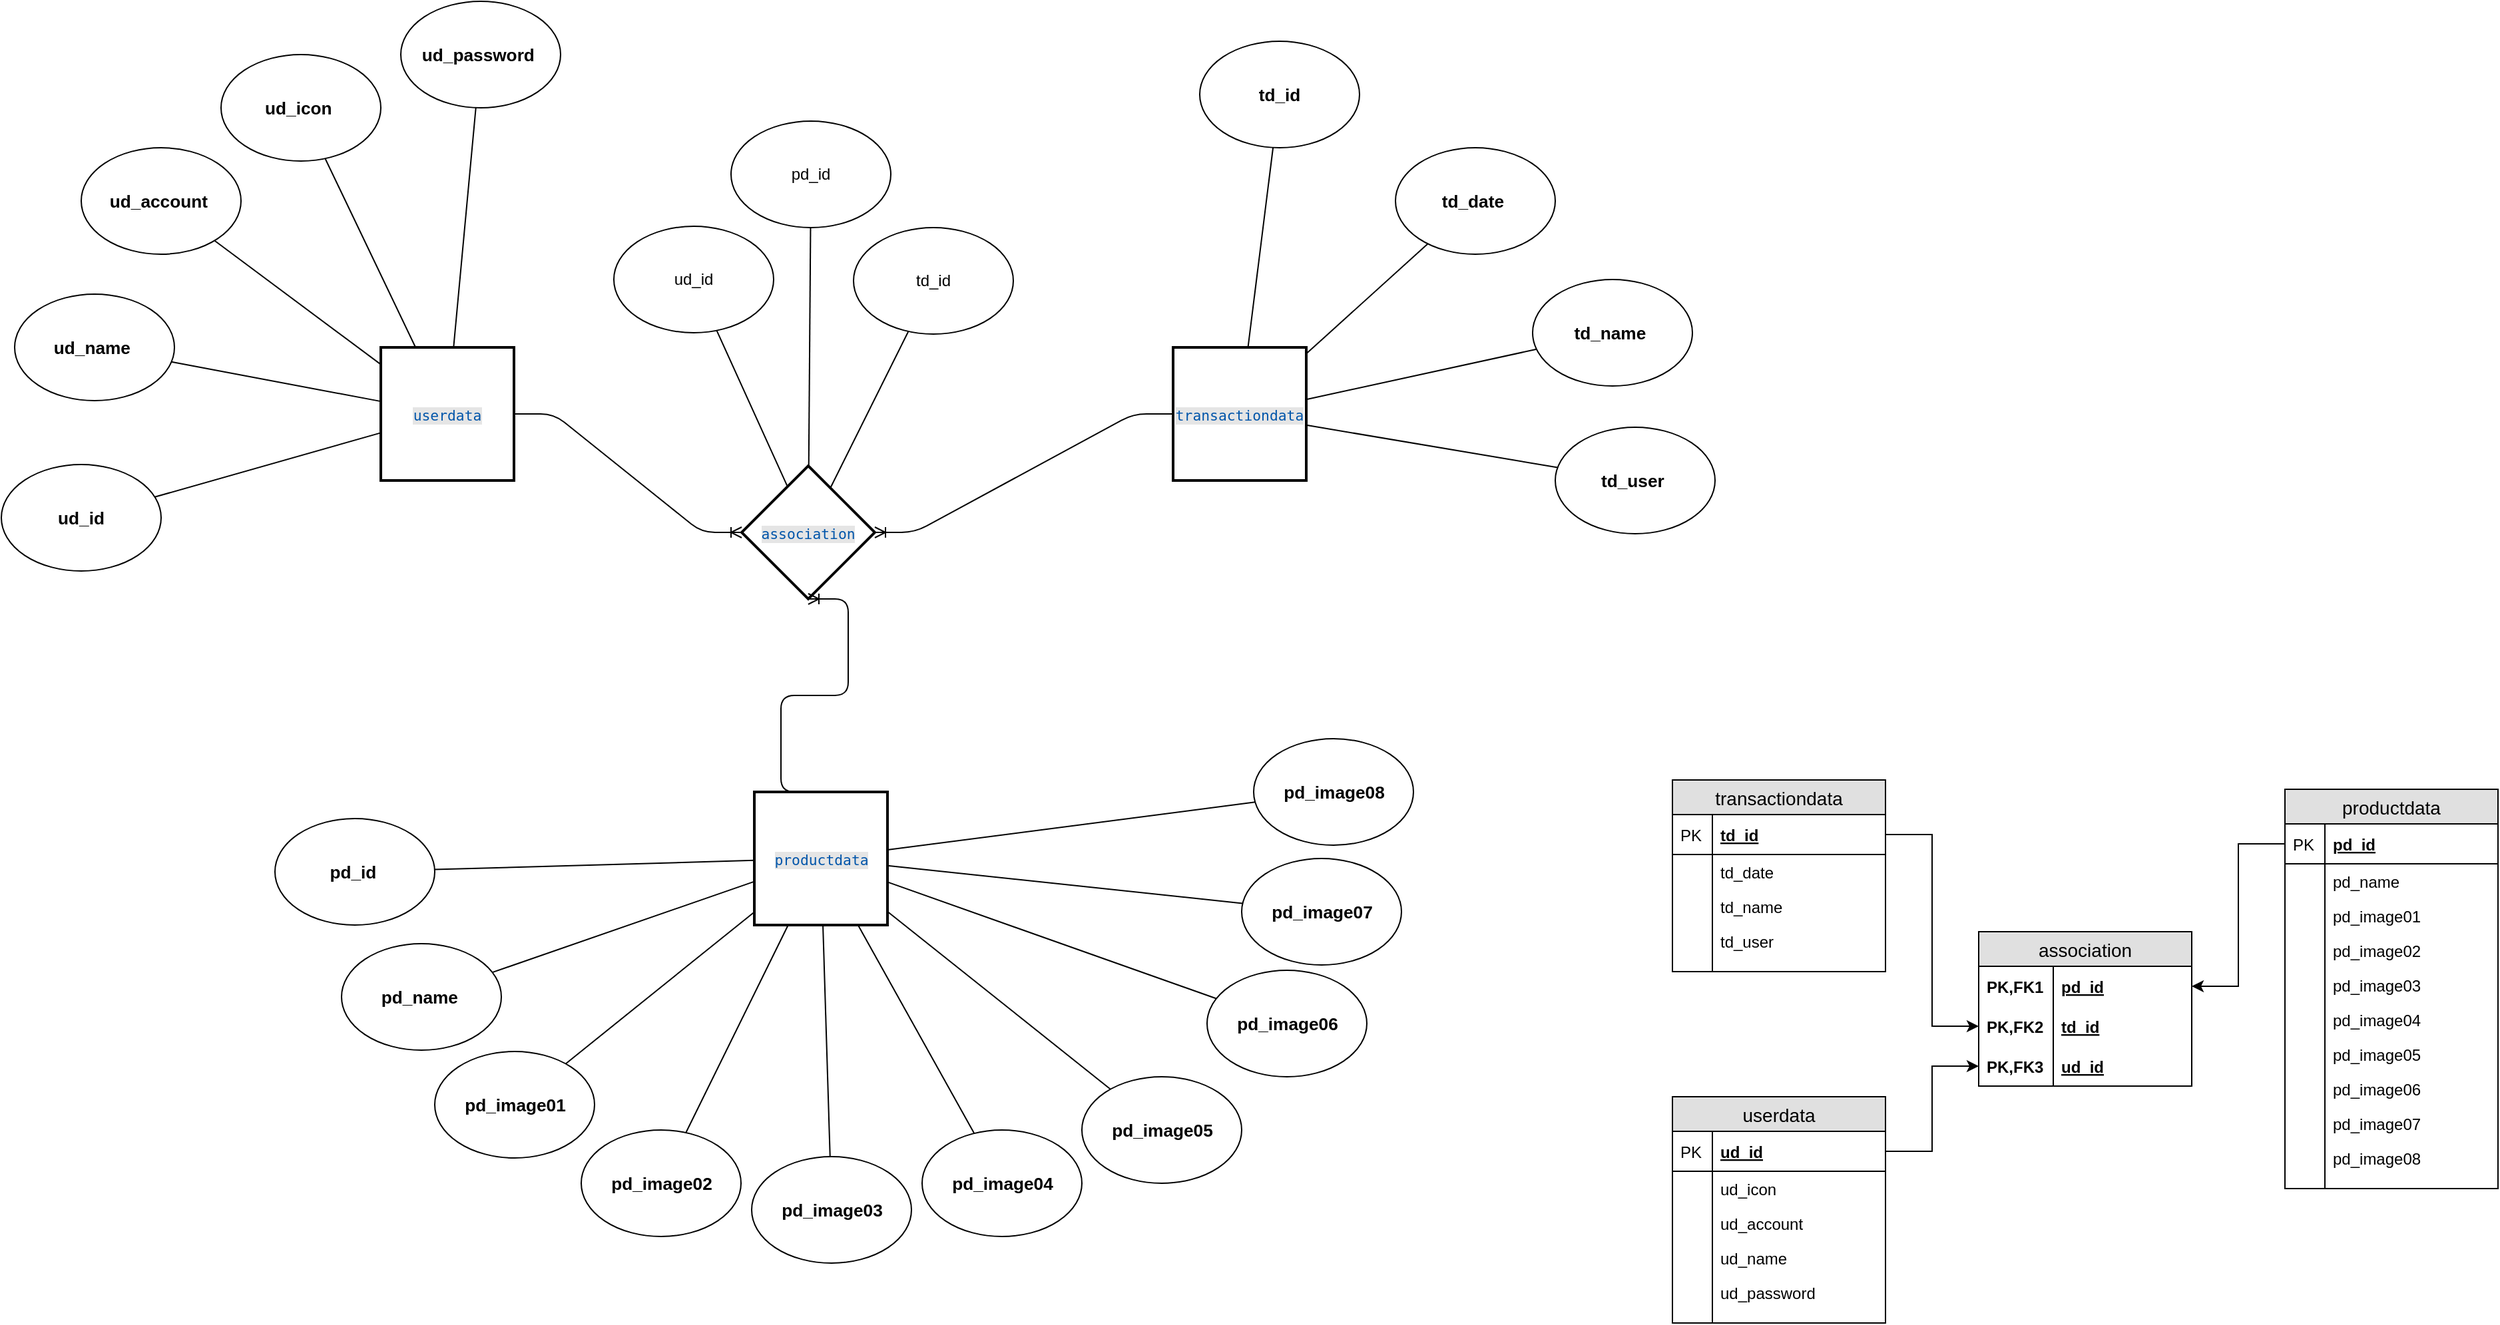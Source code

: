 <mxfile version="11.0.8" type="device"><diagram id="WYCTZIOPoFTgOsfDgTyl" name="Page-1"><mxGraphModel dx="2836" dy="2214" grid="1" gridSize="10" guides="1" tooltips="1" connect="1" arrows="1" fold="1" page="1" pageScale="1" pageWidth="827" pageHeight="1169" math="0" shadow="0"><root><mxCell id="0"/><mxCell id="1" parent="0"/><mxCell id="SZXSEu4PlwPtSfmwlYDI-1" value="userdata" style="swimlane;fontStyle=0;childLayout=stackLayout;horizontal=1;startSize=26;fillColor=#e0e0e0;horizontalStack=0;resizeParent=1;resizeParentMax=0;resizeLast=0;collapsible=1;marginBottom=0;swimlaneFillColor=#ffffff;align=center;fontSize=14;" vertex="1" parent="1"><mxGeometry x="-1210" y="-237" width="160" height="170" as="geometry"/></mxCell><mxCell id="SZXSEu4PlwPtSfmwlYDI-2" value="ud_id" style="shape=partialRectangle;top=0;left=0;right=0;bottom=1;align=left;verticalAlign=middle;fillColor=none;spacingLeft=34;spacingRight=4;overflow=hidden;rotatable=0;points=[[0,0.5],[1,0.5]];portConstraint=eastwest;dropTarget=0;fontStyle=5;fontSize=12;" vertex="1" parent="SZXSEu4PlwPtSfmwlYDI-1"><mxGeometry y="26" width="160" height="30" as="geometry"/></mxCell><mxCell id="SZXSEu4PlwPtSfmwlYDI-3" value="PK" style="shape=partialRectangle;top=0;left=0;bottom=0;fillColor=none;align=left;verticalAlign=middle;spacingLeft=4;spacingRight=4;overflow=hidden;rotatable=0;points=[];portConstraint=eastwest;part=1;fontSize=12;" vertex="1" connectable="0" parent="SZXSEu4PlwPtSfmwlYDI-2"><mxGeometry width="30" height="30" as="geometry"/></mxCell><mxCell id="SZXSEu4PlwPtSfmwlYDI-4" value="ud_icon" style="shape=partialRectangle;top=0;left=0;right=0;bottom=0;align=left;verticalAlign=top;fillColor=none;spacingLeft=34;spacingRight=4;overflow=hidden;rotatable=0;points=[[0,0.5],[1,0.5]];portConstraint=eastwest;dropTarget=0;fontSize=12;" vertex="1" parent="SZXSEu4PlwPtSfmwlYDI-1"><mxGeometry y="56" width="160" height="26" as="geometry"/></mxCell><mxCell id="SZXSEu4PlwPtSfmwlYDI-5" value="" style="shape=partialRectangle;top=0;left=0;bottom=0;fillColor=none;align=left;verticalAlign=top;spacingLeft=4;spacingRight=4;overflow=hidden;rotatable=0;points=[];portConstraint=eastwest;part=1;fontSize=12;" vertex="1" connectable="0" parent="SZXSEu4PlwPtSfmwlYDI-4"><mxGeometry width="30" height="26" as="geometry"/></mxCell><mxCell id="SZXSEu4PlwPtSfmwlYDI-6" value="ud_account" style="shape=partialRectangle;top=0;left=0;right=0;bottom=0;align=left;verticalAlign=top;fillColor=none;spacingLeft=34;spacingRight=4;overflow=hidden;rotatable=0;points=[[0,0.5],[1,0.5]];portConstraint=eastwest;dropTarget=0;fontSize=12;" vertex="1" parent="SZXSEu4PlwPtSfmwlYDI-1"><mxGeometry y="82" width="160" height="26" as="geometry"/></mxCell><mxCell id="SZXSEu4PlwPtSfmwlYDI-7" value="" style="shape=partialRectangle;top=0;left=0;bottom=0;fillColor=none;align=left;verticalAlign=top;spacingLeft=4;spacingRight=4;overflow=hidden;rotatable=0;points=[];portConstraint=eastwest;part=1;fontSize=12;" vertex="1" connectable="0" parent="SZXSEu4PlwPtSfmwlYDI-6"><mxGeometry width="30" height="26" as="geometry"/></mxCell><mxCell id="SZXSEu4PlwPtSfmwlYDI-8" value="ud_name" style="shape=partialRectangle;top=0;left=0;right=0;bottom=0;align=left;verticalAlign=top;fillColor=none;spacingLeft=34;spacingRight=4;overflow=hidden;rotatable=0;points=[[0,0.5],[1,0.5]];portConstraint=eastwest;dropTarget=0;fontSize=12;" vertex="1" parent="SZXSEu4PlwPtSfmwlYDI-1"><mxGeometry y="108" width="160" height="26" as="geometry"/></mxCell><mxCell id="SZXSEu4PlwPtSfmwlYDI-9" value="" style="shape=partialRectangle;top=0;left=0;bottom=0;fillColor=none;align=left;verticalAlign=top;spacingLeft=4;spacingRight=4;overflow=hidden;rotatable=0;points=[];portConstraint=eastwest;part=1;fontSize=12;" vertex="1" connectable="0" parent="SZXSEu4PlwPtSfmwlYDI-8"><mxGeometry width="30" height="26" as="geometry"/></mxCell><mxCell id="SZXSEu4PlwPtSfmwlYDI-18" value="ud_password&#10;" style="shape=partialRectangle;top=0;left=0;right=0;bottom=0;align=left;verticalAlign=top;fillColor=none;spacingLeft=34;spacingRight=4;overflow=hidden;rotatable=0;points=[[0,0.5],[1,0.5]];portConstraint=eastwest;dropTarget=0;fontSize=12;" vertex="1" parent="SZXSEu4PlwPtSfmwlYDI-1"><mxGeometry y="134" width="160" height="26" as="geometry"/></mxCell><mxCell id="SZXSEu4PlwPtSfmwlYDI-19" value="" style="shape=partialRectangle;top=0;left=0;bottom=0;fillColor=none;align=left;verticalAlign=top;spacingLeft=4;spacingRight=4;overflow=hidden;rotatable=0;points=[];portConstraint=eastwest;part=1;fontSize=12;" vertex="1" connectable="0" parent="SZXSEu4PlwPtSfmwlYDI-18"><mxGeometry width="30" height="26" as="geometry"/></mxCell><mxCell id="SZXSEu4PlwPtSfmwlYDI-10" value="" style="shape=partialRectangle;top=0;left=0;right=0;bottom=0;align=left;verticalAlign=top;fillColor=none;spacingLeft=34;spacingRight=4;overflow=hidden;rotatable=0;points=[[0,0.5],[1,0.5]];portConstraint=eastwest;dropTarget=0;fontSize=12;" vertex="1" parent="SZXSEu4PlwPtSfmwlYDI-1"><mxGeometry y="160" width="160" height="10" as="geometry"/></mxCell><mxCell id="SZXSEu4PlwPtSfmwlYDI-11" value="" style="shape=partialRectangle;top=0;left=0;bottom=0;fillColor=none;align=left;verticalAlign=top;spacingLeft=4;spacingRight=4;overflow=hidden;rotatable=0;points=[];portConstraint=eastwest;part=1;fontSize=12;" vertex="1" connectable="0" parent="SZXSEu4PlwPtSfmwlYDI-10"><mxGeometry width="30" height="10" as="geometry"/></mxCell><mxCell id="SZXSEu4PlwPtSfmwlYDI-20" value="productdata" style="swimlane;fontStyle=0;childLayout=stackLayout;horizontal=1;startSize=26;fillColor=#e0e0e0;horizontalStack=0;resizeParent=1;resizeParentMax=0;resizeLast=0;collapsible=1;marginBottom=0;swimlaneFillColor=#ffffff;align=center;fontSize=14;" vertex="1" parent="1"><mxGeometry x="-750" y="-468" width="160" height="300" as="geometry"/></mxCell><mxCell id="SZXSEu4PlwPtSfmwlYDI-21" value="pd_id" style="shape=partialRectangle;top=0;left=0;right=0;bottom=1;align=left;verticalAlign=middle;fillColor=none;spacingLeft=34;spacingRight=4;overflow=hidden;rotatable=0;points=[[0,0.5],[1,0.5]];portConstraint=eastwest;dropTarget=0;fontStyle=5;fontSize=12;" vertex="1" parent="SZXSEu4PlwPtSfmwlYDI-20"><mxGeometry y="26" width="160" height="30" as="geometry"/></mxCell><mxCell id="SZXSEu4PlwPtSfmwlYDI-22" value="PK" style="shape=partialRectangle;top=0;left=0;bottom=0;fillColor=none;align=left;verticalAlign=middle;spacingLeft=4;spacingRight=4;overflow=hidden;rotatable=0;points=[];portConstraint=eastwest;part=1;fontSize=12;" vertex="1" connectable="0" parent="SZXSEu4PlwPtSfmwlYDI-21"><mxGeometry width="30" height="30" as="geometry"/></mxCell><mxCell id="SZXSEu4PlwPtSfmwlYDI-23" value="pd_name" style="shape=partialRectangle;top=0;left=0;right=0;bottom=0;align=left;verticalAlign=top;fillColor=none;spacingLeft=34;spacingRight=4;overflow=hidden;rotatable=0;points=[[0,0.5],[1,0.5]];portConstraint=eastwest;dropTarget=0;fontSize=12;" vertex="1" parent="SZXSEu4PlwPtSfmwlYDI-20"><mxGeometry y="56" width="160" height="26" as="geometry"/></mxCell><mxCell id="SZXSEu4PlwPtSfmwlYDI-24" value="" style="shape=partialRectangle;top=0;left=0;bottom=0;fillColor=none;align=left;verticalAlign=top;spacingLeft=4;spacingRight=4;overflow=hidden;rotatable=0;points=[];portConstraint=eastwest;part=1;fontSize=12;" vertex="1" connectable="0" parent="SZXSEu4PlwPtSfmwlYDI-23"><mxGeometry width="30" height="26" as="geometry"/></mxCell><mxCell id="SZXSEu4PlwPtSfmwlYDI-25" value="pd_image01 " style="shape=partialRectangle;top=0;left=0;right=0;bottom=0;align=left;verticalAlign=top;fillColor=none;spacingLeft=34;spacingRight=4;overflow=hidden;rotatable=0;points=[[0,0.5],[1,0.5]];portConstraint=eastwest;dropTarget=0;fontSize=12;" vertex="1" parent="SZXSEu4PlwPtSfmwlYDI-20"><mxGeometry y="82" width="160" height="26" as="geometry"/></mxCell><mxCell id="SZXSEu4PlwPtSfmwlYDI-26" value="" style="shape=partialRectangle;top=0;left=0;bottom=0;fillColor=none;align=left;verticalAlign=top;spacingLeft=4;spacingRight=4;overflow=hidden;rotatable=0;points=[];portConstraint=eastwest;part=1;fontSize=12;" vertex="1" connectable="0" parent="SZXSEu4PlwPtSfmwlYDI-25"><mxGeometry width="30" height="26" as="geometry"/></mxCell><mxCell id="SZXSEu4PlwPtSfmwlYDI-27" value="pd_image02" style="shape=partialRectangle;top=0;left=0;right=0;bottom=0;align=left;verticalAlign=top;fillColor=none;spacingLeft=34;spacingRight=4;overflow=hidden;rotatable=0;points=[[0,0.5],[1,0.5]];portConstraint=eastwest;dropTarget=0;fontSize=12;" vertex="1" parent="SZXSEu4PlwPtSfmwlYDI-20"><mxGeometry y="108" width="160" height="26" as="geometry"/></mxCell><mxCell id="SZXSEu4PlwPtSfmwlYDI-28" value="" style="shape=partialRectangle;top=0;left=0;bottom=0;fillColor=none;align=left;verticalAlign=top;spacingLeft=4;spacingRight=4;overflow=hidden;rotatable=0;points=[];portConstraint=eastwest;part=1;fontSize=12;" vertex="1" connectable="0" parent="SZXSEu4PlwPtSfmwlYDI-27"><mxGeometry width="30" height="26" as="geometry"/></mxCell><mxCell id="SZXSEu4PlwPtSfmwlYDI-50" value="pd_image03" style="shape=partialRectangle;top=0;left=0;right=0;bottom=0;align=left;verticalAlign=top;fillColor=none;spacingLeft=34;spacingRight=4;overflow=hidden;rotatable=0;points=[[0,0.5],[1,0.5]];portConstraint=eastwest;dropTarget=0;fontSize=12;" vertex="1" parent="SZXSEu4PlwPtSfmwlYDI-20"><mxGeometry y="134" width="160" height="26" as="geometry"/></mxCell><mxCell id="SZXSEu4PlwPtSfmwlYDI-51" value="" style="shape=partialRectangle;top=0;left=0;bottom=0;fillColor=none;align=left;verticalAlign=top;spacingLeft=4;spacingRight=4;overflow=hidden;rotatable=0;points=[];portConstraint=eastwest;part=1;fontSize=12;" vertex="1" connectable="0" parent="SZXSEu4PlwPtSfmwlYDI-50"><mxGeometry width="30" height="26" as="geometry"/></mxCell><mxCell id="SZXSEu4PlwPtSfmwlYDI-52" value="pd_image04" style="shape=partialRectangle;top=0;left=0;right=0;bottom=0;align=left;verticalAlign=top;fillColor=none;spacingLeft=34;spacingRight=4;overflow=hidden;rotatable=0;points=[[0,0.5],[1,0.5]];portConstraint=eastwest;dropTarget=0;fontSize=12;" vertex="1" parent="SZXSEu4PlwPtSfmwlYDI-20"><mxGeometry y="160" width="160" height="26" as="geometry"/></mxCell><mxCell id="SZXSEu4PlwPtSfmwlYDI-53" value="" style="shape=partialRectangle;top=0;left=0;bottom=0;fillColor=none;align=left;verticalAlign=top;spacingLeft=4;spacingRight=4;overflow=hidden;rotatable=0;points=[];portConstraint=eastwest;part=1;fontSize=12;" vertex="1" connectable="0" parent="SZXSEu4PlwPtSfmwlYDI-52"><mxGeometry width="30" height="26" as="geometry"/></mxCell><mxCell id="SZXSEu4PlwPtSfmwlYDI-54" value="pd_image05&#10;" style="shape=partialRectangle;top=0;left=0;right=0;bottom=0;align=left;verticalAlign=top;fillColor=none;spacingLeft=34;spacingRight=4;overflow=hidden;rotatable=0;points=[[0,0.5],[1,0.5]];portConstraint=eastwest;dropTarget=0;fontSize=12;" vertex="1" parent="SZXSEu4PlwPtSfmwlYDI-20"><mxGeometry y="186" width="160" height="26" as="geometry"/></mxCell><mxCell id="SZXSEu4PlwPtSfmwlYDI-55" value="" style="shape=partialRectangle;top=0;left=0;bottom=0;fillColor=none;align=left;verticalAlign=top;spacingLeft=4;spacingRight=4;overflow=hidden;rotatable=0;points=[];portConstraint=eastwest;part=1;fontSize=12;" vertex="1" connectable="0" parent="SZXSEu4PlwPtSfmwlYDI-54"><mxGeometry width="30" height="26" as="geometry"/></mxCell><mxCell id="SZXSEu4PlwPtSfmwlYDI-56" value="pd_image06" style="shape=partialRectangle;top=0;left=0;right=0;bottom=0;align=left;verticalAlign=top;fillColor=none;spacingLeft=34;spacingRight=4;overflow=hidden;rotatable=0;points=[[0,0.5],[1,0.5]];portConstraint=eastwest;dropTarget=0;fontSize=12;" vertex="1" parent="SZXSEu4PlwPtSfmwlYDI-20"><mxGeometry y="212" width="160" height="26" as="geometry"/></mxCell><mxCell id="SZXSEu4PlwPtSfmwlYDI-57" value="" style="shape=partialRectangle;top=0;left=0;bottom=0;fillColor=none;align=left;verticalAlign=top;spacingLeft=4;spacingRight=4;overflow=hidden;rotatable=0;points=[];portConstraint=eastwest;part=1;fontSize=12;" vertex="1" connectable="0" parent="SZXSEu4PlwPtSfmwlYDI-56"><mxGeometry width="30" height="26" as="geometry"/></mxCell><mxCell id="SZXSEu4PlwPtSfmwlYDI-58" value="pd_image07" style="shape=partialRectangle;top=0;left=0;right=0;bottom=0;align=left;verticalAlign=top;fillColor=none;spacingLeft=34;spacingRight=4;overflow=hidden;rotatable=0;points=[[0,0.5],[1,0.5]];portConstraint=eastwest;dropTarget=0;fontSize=12;" vertex="1" parent="SZXSEu4PlwPtSfmwlYDI-20"><mxGeometry y="238" width="160" height="26" as="geometry"/></mxCell><mxCell id="SZXSEu4PlwPtSfmwlYDI-59" value="" style="shape=partialRectangle;top=0;left=0;bottom=0;fillColor=none;align=left;verticalAlign=top;spacingLeft=4;spacingRight=4;overflow=hidden;rotatable=0;points=[];portConstraint=eastwest;part=1;fontSize=12;" vertex="1" connectable="0" parent="SZXSEu4PlwPtSfmwlYDI-58"><mxGeometry width="30" height="26" as="geometry"/></mxCell><mxCell id="SZXSEu4PlwPtSfmwlYDI-60" value="pd_image08&#10;" style="shape=partialRectangle;top=0;left=0;right=0;bottom=0;align=left;verticalAlign=top;fillColor=none;spacingLeft=34;spacingRight=4;overflow=hidden;rotatable=0;points=[[0,0.5],[1,0.5]];portConstraint=eastwest;dropTarget=0;fontSize=12;" vertex="1" parent="SZXSEu4PlwPtSfmwlYDI-20"><mxGeometry y="264" width="160" height="26" as="geometry"/></mxCell><mxCell id="SZXSEu4PlwPtSfmwlYDI-61" value="" style="shape=partialRectangle;top=0;left=0;bottom=0;fillColor=none;align=left;verticalAlign=top;spacingLeft=4;spacingRight=4;overflow=hidden;rotatable=0;points=[];portConstraint=eastwest;part=1;fontSize=12;" vertex="1" connectable="0" parent="SZXSEu4PlwPtSfmwlYDI-60"><mxGeometry width="30" height="26" as="geometry"/></mxCell><mxCell id="SZXSEu4PlwPtSfmwlYDI-29" value="" style="shape=partialRectangle;top=0;left=0;right=0;bottom=0;align=left;verticalAlign=top;fillColor=none;spacingLeft=34;spacingRight=4;overflow=hidden;rotatable=0;points=[[0,0.5],[1,0.5]];portConstraint=eastwest;dropTarget=0;fontSize=12;" vertex="1" parent="SZXSEu4PlwPtSfmwlYDI-20"><mxGeometry y="290" width="160" height="10" as="geometry"/></mxCell><mxCell id="SZXSEu4PlwPtSfmwlYDI-30" value="" style="shape=partialRectangle;top=0;left=0;bottom=0;fillColor=none;align=left;verticalAlign=top;spacingLeft=4;spacingRight=4;overflow=hidden;rotatable=0;points=[];portConstraint=eastwest;part=1;fontSize=12;" vertex="1" connectable="0" parent="SZXSEu4PlwPtSfmwlYDI-29"><mxGeometry width="30" height="10" as="geometry"/></mxCell><mxCell id="SZXSEu4PlwPtSfmwlYDI-31" value="association" style="swimlane;fontStyle=0;childLayout=stackLayout;horizontal=1;startSize=26;fillColor=#e0e0e0;horizontalStack=0;resizeParent=1;resizeParentMax=0;resizeLast=0;collapsible=1;marginBottom=0;swimlaneFillColor=#ffffff;align=center;fontSize=14;" vertex="1" parent="1"><mxGeometry x="-980" y="-361" width="160" height="116" as="geometry"/></mxCell><mxCell id="SZXSEu4PlwPtSfmwlYDI-32" value="pd_id" style="shape=partialRectangle;top=0;left=0;right=0;bottom=0;align=left;verticalAlign=middle;fillColor=none;spacingLeft=60;spacingRight=4;overflow=hidden;rotatable=0;points=[[0,0.5],[1,0.5]];portConstraint=eastwest;dropTarget=0;fontStyle=5;fontSize=12;" vertex="1" parent="SZXSEu4PlwPtSfmwlYDI-31"><mxGeometry y="26" width="160" height="30" as="geometry"/></mxCell><mxCell id="SZXSEu4PlwPtSfmwlYDI-33" value="PK,FK1" style="shape=partialRectangle;fontStyle=1;top=0;left=0;bottom=0;fillColor=none;align=left;verticalAlign=middle;spacingLeft=4;spacingRight=4;overflow=hidden;rotatable=0;points=[];portConstraint=eastwest;part=1;fontSize=12;" vertex="1" connectable="0" parent="SZXSEu4PlwPtSfmwlYDI-32"><mxGeometry width="56" height="30" as="geometry"/></mxCell><mxCell id="SZXSEu4PlwPtSfmwlYDI-48" value="td_id" style="shape=partialRectangle;top=0;left=0;right=0;bottom=0;align=left;verticalAlign=middle;fillColor=none;spacingLeft=60;spacingRight=4;overflow=hidden;rotatable=0;points=[[0,0.5],[1,0.5]];portConstraint=eastwest;dropTarget=0;fontStyle=5;fontSize=12;" vertex="1" parent="SZXSEu4PlwPtSfmwlYDI-31"><mxGeometry y="56" width="160" height="30" as="geometry"/></mxCell><mxCell id="SZXSEu4PlwPtSfmwlYDI-49" value="PK,FK2" style="shape=partialRectangle;fontStyle=1;top=0;left=0;bottom=0;fillColor=none;align=left;verticalAlign=middle;spacingLeft=4;spacingRight=4;overflow=hidden;rotatable=0;points=[];portConstraint=eastwest;part=1;fontSize=12;" vertex="1" connectable="0" parent="SZXSEu4PlwPtSfmwlYDI-48"><mxGeometry width="56" height="30" as="geometry"/></mxCell><mxCell id="SZXSEu4PlwPtSfmwlYDI-34" value="ud_id" style="shape=partialRectangle;top=0;left=0;right=0;bottom=1;align=left;verticalAlign=middle;fillColor=none;spacingLeft=60;spacingRight=4;overflow=hidden;rotatable=0;points=[[0,0.5],[1,0.5]];portConstraint=eastwest;dropTarget=0;fontStyle=5;fontSize=12;" vertex="1" parent="SZXSEu4PlwPtSfmwlYDI-31"><mxGeometry y="86" width="160" height="30" as="geometry"/></mxCell><mxCell id="SZXSEu4PlwPtSfmwlYDI-35" value="PK,FK3" style="shape=partialRectangle;fontStyle=1;top=0;left=0;bottom=0;fillColor=none;align=left;verticalAlign=middle;spacingLeft=4;spacingRight=4;overflow=hidden;rotatable=0;points=[];portConstraint=eastwest;part=1;fontSize=12;" vertex="1" connectable="0" parent="SZXSEu4PlwPtSfmwlYDI-34"><mxGeometry width="56" height="30" as="geometry"/></mxCell><mxCell id="SZXSEu4PlwPtSfmwlYDI-62" value="transactiondata" style="swimlane;fontStyle=0;childLayout=stackLayout;horizontal=1;startSize=26;fillColor=#e0e0e0;horizontalStack=0;resizeParent=1;resizeParentMax=0;resizeLast=0;collapsible=1;marginBottom=0;swimlaneFillColor=#ffffff;align=center;fontSize=14;" vertex="1" parent="1"><mxGeometry x="-1210" y="-475" width="160" height="144" as="geometry"/></mxCell><mxCell id="SZXSEu4PlwPtSfmwlYDI-63" value="td_id" style="shape=partialRectangle;top=0;left=0;right=0;bottom=1;align=left;verticalAlign=middle;fillColor=none;spacingLeft=34;spacingRight=4;overflow=hidden;rotatable=0;points=[[0,0.5],[1,0.5]];portConstraint=eastwest;dropTarget=0;fontStyle=5;fontSize=12;" vertex="1" parent="SZXSEu4PlwPtSfmwlYDI-62"><mxGeometry y="26" width="160" height="30" as="geometry"/></mxCell><mxCell id="SZXSEu4PlwPtSfmwlYDI-64" value="PK" style="shape=partialRectangle;top=0;left=0;bottom=0;fillColor=none;align=left;verticalAlign=middle;spacingLeft=4;spacingRight=4;overflow=hidden;rotatable=0;points=[];portConstraint=eastwest;part=1;fontSize=12;" vertex="1" connectable="0" parent="SZXSEu4PlwPtSfmwlYDI-63"><mxGeometry width="30" height="30" as="geometry"/></mxCell><mxCell id="SZXSEu4PlwPtSfmwlYDI-65" value="td_date" style="shape=partialRectangle;top=0;left=0;right=0;bottom=0;align=left;verticalAlign=top;fillColor=none;spacingLeft=34;spacingRight=4;overflow=hidden;rotatable=0;points=[[0,0.5],[1,0.5]];portConstraint=eastwest;dropTarget=0;fontSize=12;" vertex="1" parent="SZXSEu4PlwPtSfmwlYDI-62"><mxGeometry y="56" width="160" height="26" as="geometry"/></mxCell><mxCell id="SZXSEu4PlwPtSfmwlYDI-66" value="" style="shape=partialRectangle;top=0;left=0;bottom=0;fillColor=none;align=left;verticalAlign=top;spacingLeft=4;spacingRight=4;overflow=hidden;rotatable=0;points=[];portConstraint=eastwest;part=1;fontSize=12;" vertex="1" connectable="0" parent="SZXSEu4PlwPtSfmwlYDI-65"><mxGeometry width="30" height="26" as="geometry"/></mxCell><mxCell id="SZXSEu4PlwPtSfmwlYDI-67" value="td_name" style="shape=partialRectangle;top=0;left=0;right=0;bottom=0;align=left;verticalAlign=top;fillColor=none;spacingLeft=34;spacingRight=4;overflow=hidden;rotatable=0;points=[[0,0.5],[1,0.5]];portConstraint=eastwest;dropTarget=0;fontSize=12;" vertex="1" parent="SZXSEu4PlwPtSfmwlYDI-62"><mxGeometry y="82" width="160" height="26" as="geometry"/></mxCell><mxCell id="SZXSEu4PlwPtSfmwlYDI-68" value="" style="shape=partialRectangle;top=0;left=0;bottom=0;fillColor=none;align=left;verticalAlign=top;spacingLeft=4;spacingRight=4;overflow=hidden;rotatable=0;points=[];portConstraint=eastwest;part=1;fontSize=12;" vertex="1" connectable="0" parent="SZXSEu4PlwPtSfmwlYDI-67"><mxGeometry width="30" height="26" as="geometry"/></mxCell><mxCell id="SZXSEu4PlwPtSfmwlYDI-69" value="td_user" style="shape=partialRectangle;top=0;left=0;right=0;bottom=0;align=left;verticalAlign=top;fillColor=none;spacingLeft=34;spacingRight=4;overflow=hidden;rotatable=0;points=[[0,0.5],[1,0.5]];portConstraint=eastwest;dropTarget=0;fontSize=12;" vertex="1" parent="SZXSEu4PlwPtSfmwlYDI-62"><mxGeometry y="108" width="160" height="26" as="geometry"/></mxCell><mxCell id="SZXSEu4PlwPtSfmwlYDI-70" value="" style="shape=partialRectangle;top=0;left=0;bottom=0;fillColor=none;align=left;verticalAlign=top;spacingLeft=4;spacingRight=4;overflow=hidden;rotatable=0;points=[];portConstraint=eastwest;part=1;fontSize=12;" vertex="1" connectable="0" parent="SZXSEu4PlwPtSfmwlYDI-69"><mxGeometry width="30" height="26" as="geometry"/></mxCell><mxCell id="SZXSEu4PlwPtSfmwlYDI-71" value="" style="shape=partialRectangle;top=0;left=0;right=0;bottom=0;align=left;verticalAlign=top;fillColor=none;spacingLeft=34;spacingRight=4;overflow=hidden;rotatable=0;points=[[0,0.5],[1,0.5]];portConstraint=eastwest;dropTarget=0;fontSize=12;" vertex="1" parent="SZXSEu4PlwPtSfmwlYDI-62"><mxGeometry y="134" width="160" height="10" as="geometry"/></mxCell><mxCell id="SZXSEu4PlwPtSfmwlYDI-72" value="" style="shape=partialRectangle;top=0;left=0;bottom=0;fillColor=none;align=left;verticalAlign=top;spacingLeft=4;spacingRight=4;overflow=hidden;rotatable=0;points=[];portConstraint=eastwest;part=1;fontSize=12;" vertex="1" connectable="0" parent="SZXSEu4PlwPtSfmwlYDI-71"><mxGeometry width="30" height="10" as="geometry"/></mxCell><mxCell id="SZXSEu4PlwPtSfmwlYDI-73" style="edgeStyle=orthogonalEdgeStyle;rounded=0;orthogonalLoop=1;jettySize=auto;html=1;" edge="1" parent="1" source="SZXSEu4PlwPtSfmwlYDI-2" target="SZXSEu4PlwPtSfmwlYDI-34"><mxGeometry relative="1" as="geometry"/></mxCell><mxCell id="SZXSEu4PlwPtSfmwlYDI-74" style="edgeStyle=orthogonalEdgeStyle;rounded=0;orthogonalLoop=1;jettySize=auto;html=1;" edge="1" parent="1" source="SZXSEu4PlwPtSfmwlYDI-63" target="SZXSEu4PlwPtSfmwlYDI-48"><mxGeometry relative="1" as="geometry"/></mxCell><mxCell id="SZXSEu4PlwPtSfmwlYDI-75" style="edgeStyle=orthogonalEdgeStyle;rounded=0;orthogonalLoop=1;jettySize=auto;html=1;" edge="1" parent="1" source="SZXSEu4PlwPtSfmwlYDI-21" target="SZXSEu4PlwPtSfmwlYDI-32"><mxGeometry relative="1" as="geometry"/></mxCell><mxCell id="SZXSEu4PlwPtSfmwlYDI-76" value="&lt;span style=&quot;color: rgb(0 , 85 , 170) ; font-family: monospace ; font-size: 10.66px ; text-align: left ; background-color: rgb(229 , 229 , 229)&quot;&gt;association&lt;/span&gt;" style="shape=rhombus;strokeWidth=2;fontSize=17;perimeter=rhombusPerimeter;whiteSpace=wrap;html=1;align=center;fontSize=14;" vertex="1" parent="1"><mxGeometry x="-1909" y="-711" width="100" height="100" as="geometry"/></mxCell><mxCell id="SZXSEu4PlwPtSfmwlYDI-77" value="&lt;span style=&quot;color: rgb(0 , 85 , 170) ; font-family: monospace ; font-size: 10.66px ; text-align: left ; background-color: rgb(229 , 229 , 229)&quot;&gt;userdata&lt;/span&gt;" style="strokeWidth=2;whiteSpace=wrap;html=1;align=center;fontSize=14;" vertex="1" parent="1"><mxGeometry x="-2180" y="-800" width="100" height="100" as="geometry"/></mxCell><mxCell id="SZXSEu4PlwPtSfmwlYDI-80" value="" style="edgeStyle=entityRelationEdgeStyle;fontSize=12;html=1;endArrow=ERoneToMany;" edge="1" parent="1" source="SZXSEu4PlwPtSfmwlYDI-77" target="SZXSEu4PlwPtSfmwlYDI-76"><mxGeometry width="100" height="100" relative="1" as="geometry"><mxPoint x="-2195" y="-380" as="sourcePoint"/><mxPoint x="-1955" y="-830" as="targetPoint"/></mxGeometry></mxCell><mxCell id="SZXSEu4PlwPtSfmwlYDI-81" value="&lt;span style=&quot;color: rgb(0 , 85 , 170) ; font-family: monospace ; font-size: 10.66px ; text-align: left ; background-color: rgb(229 , 229 , 229)&quot;&gt;transactiondata&lt;/span&gt;" style="strokeWidth=2;whiteSpace=wrap;html=1;align=center;fontSize=14;" vertex="1" parent="1"><mxGeometry x="-1585" y="-800" width="100" height="100" as="geometry"/></mxCell><mxCell id="SZXSEu4PlwPtSfmwlYDI-82" value="" style="edgeStyle=entityRelationEdgeStyle;fontSize=12;html=1;endArrow=ERoneToMany;" edge="1" parent="1" source="SZXSEu4PlwPtSfmwlYDI-81" target="SZXSEu4PlwPtSfmwlYDI-76"><mxGeometry width="100" height="100" relative="1" as="geometry"><mxPoint x="-1655" y="-690" as="sourcePoint"/><mxPoint x="-1595" y="-750" as="targetPoint"/></mxGeometry></mxCell><mxCell id="SZXSEu4PlwPtSfmwlYDI-83" value="&lt;span style=&quot;color: rgb(0 , 85 , 170) ; font-family: monospace ; font-size: 10.66px ; text-align: left ; background-color: rgb(229 , 229 , 229)&quot;&gt;productdata&lt;/span&gt;" style="strokeWidth=2;whiteSpace=wrap;html=1;align=center;fontSize=14;" vertex="1" parent="1"><mxGeometry x="-1899.5" y="-466" width="100" height="100" as="geometry"/></mxCell><mxCell id="SZXSEu4PlwPtSfmwlYDI-84" value="" style="edgeStyle=entityRelationEdgeStyle;fontSize=12;html=1;endArrow=ERoneToMany;entryX=0.5;entryY=1;entryDx=0;entryDy=0;exitX=0.5;exitY=0;exitDx=0;exitDy=0;" edge="1" parent="1" source="SZXSEu4PlwPtSfmwlYDI-83" target="SZXSEu4PlwPtSfmwlYDI-76"><mxGeometry width="100" height="100" relative="1" as="geometry"><mxPoint x="-2205" y="-280" as="sourcePoint"/><mxPoint x="-1735" y="-590" as="targetPoint"/></mxGeometry></mxCell><mxCell id="SZXSEu4PlwPtSfmwlYDI-85" style="edgeStyle=orthogonalEdgeStyle;rounded=0;orthogonalLoop=1;jettySize=auto;html=1;exitX=0.5;exitY=1;exitDx=0;exitDy=0;" edge="1" parent="1" source="SZXSEu4PlwPtSfmwlYDI-76" target="SZXSEu4PlwPtSfmwlYDI-76"><mxGeometry relative="1" as="geometry"/></mxCell><mxCell id="SZXSEu4PlwPtSfmwlYDI-86" value="&lt;span style=&quot;font-family: sans-serif ; font-size: 13.12px ; font-weight: 700 ; text-align: left ; white-space: normal ; background-color: rgb(255 , 255 , 255)&quot;&gt;ud_icon&amp;nbsp;&lt;/span&gt;" style="ellipse;whiteSpace=wrap;html=1;" vertex="1" parent="1"><mxGeometry x="-2300" y="-1020" width="120" height="80" as="geometry"/></mxCell><mxCell id="SZXSEu4PlwPtSfmwlYDI-87" value="&lt;span style=&quot;font-family: sans-serif ; font-size: 13.12px ; font-weight: 700 ; text-align: left ; white-space: normal ; background-color: rgb(255 , 255 , 255)&quot;&gt;ud_name&amp;nbsp;&lt;/span&gt;" style="ellipse;whiteSpace=wrap;html=1;" vertex="1" parent="1"><mxGeometry x="-2455" y="-840" width="120" height="80" as="geometry"/></mxCell><mxCell id="SZXSEu4PlwPtSfmwlYDI-88" value="&lt;span style=&quot;font-family: sans-serif ; font-size: 13.12px ; font-weight: 700 ; text-align: left ; white-space: normal ; background-color: rgb(255 , 255 , 255)&quot;&gt;ud_account&amp;nbsp;&lt;/span&gt;" style="ellipse;whiteSpace=wrap;html=1;" vertex="1" parent="1"><mxGeometry x="-2405" y="-950" width="120" height="80" as="geometry"/></mxCell><mxCell id="SZXSEu4PlwPtSfmwlYDI-89" value="&lt;span style=&quot;font-family: sans-serif ; font-size: 13.12px ; font-weight: 700 ; text-align: left ; background-color: rgb(255 , 255 , 255)&quot;&gt;ud_password&amp;nbsp;&lt;/span&gt;" style="ellipse;whiteSpace=wrap;html=1;" vertex="1" parent="1"><mxGeometry x="-2165" y="-1060" width="120" height="80" as="geometry"/></mxCell><mxCell id="SZXSEu4PlwPtSfmwlYDI-90" value="" style="endArrow=none;html=1;" edge="1" parent="1" source="SZXSEu4PlwPtSfmwlYDI-87" target="SZXSEu4PlwPtSfmwlYDI-77"><mxGeometry width="50" height="50" relative="1" as="geometry"><mxPoint x="-2455" y="-350" as="sourcePoint"/><mxPoint x="-2405" y="-400" as="targetPoint"/></mxGeometry></mxCell><mxCell id="SZXSEu4PlwPtSfmwlYDI-91" value="" style="endArrow=none;html=1;" edge="1" parent="1" source="SZXSEu4PlwPtSfmwlYDI-88" target="SZXSEu4PlwPtSfmwlYDI-77"><mxGeometry width="50" height="50" relative="1" as="geometry"><mxPoint x="-2327.208" y="-779.248" as="sourcePoint"/><mxPoint x="-2170" y="-749.434" as="targetPoint"/></mxGeometry></mxCell><mxCell id="SZXSEu4PlwPtSfmwlYDI-92" value="" style="endArrow=none;html=1;" edge="1" parent="1" source="SZXSEu4PlwPtSfmwlYDI-86" target="SZXSEu4PlwPtSfmwlYDI-77"><mxGeometry width="50" height="50" relative="1" as="geometry"><mxPoint x="-2294.822" y="-870.292" as="sourcePoint"/><mxPoint x="-2170" y="-777.209" as="targetPoint"/></mxGeometry></mxCell><mxCell id="SZXSEu4PlwPtSfmwlYDI-93" value="" style="endArrow=none;html=1;" edge="1" parent="1" source="SZXSEu4PlwPtSfmwlYDI-89" target="SZXSEu4PlwPtSfmwlYDI-77"><mxGeometry width="50" height="50" relative="1" as="geometry"><mxPoint x="-2211.79" y="-931.887" as="sourcePoint"/><mxPoint x="-2143.913" y="-790" as="targetPoint"/></mxGeometry></mxCell><mxCell id="SZXSEu4PlwPtSfmwlYDI-94" value="&lt;span style=&quot;font-family: sans-serif ; font-size: 13.12px ; font-weight: 700 ; text-align: left ; background-color: rgb(255 , 255 , 255)&quot;&gt;td_id&lt;br&gt;&lt;/span&gt;" style="ellipse;whiteSpace=wrap;html=1;" vertex="1" parent="1"><mxGeometry x="-1565" y="-1030" width="120" height="80" as="geometry"/></mxCell><mxCell id="SZXSEu4PlwPtSfmwlYDI-95" value="" style="endArrow=none;html=1;" edge="1" parent="1" source="SZXSEu4PlwPtSfmwlYDI-94" target="SZXSEu4PlwPtSfmwlYDI-81"><mxGeometry width="50" height="50" relative="1" as="geometry"><mxPoint x="-1611.79" y="-951.887" as="sourcePoint"/><mxPoint x="-1525.37" y="-820" as="targetPoint"/></mxGeometry></mxCell><mxCell id="SZXSEu4PlwPtSfmwlYDI-96" value="&lt;span style=&quot;font-family: sans-serif ; font-size: 13.12px ; font-weight: 700 ; text-align: left ; background-color: rgb(255 , 255 , 255)&quot;&gt;ud_id&lt;/span&gt;" style="ellipse;whiteSpace=wrap;html=1;" vertex="1" parent="1"><mxGeometry x="-2465" y="-712" width="120" height="80" as="geometry"/></mxCell><mxCell id="SZXSEu4PlwPtSfmwlYDI-97" value="" style="endArrow=none;html=1;" edge="1" parent="1" source="SZXSEu4PlwPtSfmwlYDI-96" target="SZXSEu4PlwPtSfmwlYDI-77"><mxGeometry width="50" height="50" relative="1" as="geometry"><mxPoint x="-2511.79" y="-583.887" as="sourcePoint"/><mxPoint x="-2425.37" y="-452" as="targetPoint"/></mxGeometry></mxCell><mxCell id="SZXSEu4PlwPtSfmwlYDI-98" value="&lt;span style=&quot;font-family: sans-serif ; font-size: 13.12px ; font-weight: 700 ; text-align: left ; background-color: rgb(255 , 255 , 255)&quot;&gt;td_date&amp;nbsp;&lt;/span&gt;&lt;span style=&quot;font-family: sans-serif ; font-size: 13.12px ; font-weight: 700 ; text-align: left ; background-color: rgb(255 , 255 , 255)&quot;&gt;&lt;br&gt;&lt;/span&gt;" style="ellipse;whiteSpace=wrap;html=1;" vertex="1" parent="1"><mxGeometry x="-1418" y="-950" width="120" height="80" as="geometry"/></mxCell><mxCell id="SZXSEu4PlwPtSfmwlYDI-99" value="" style="endArrow=none;html=1;" edge="1" parent="1" source="SZXSEu4PlwPtSfmwlYDI-98" target="SZXSEu4PlwPtSfmwlYDI-81"><mxGeometry width="50" height="50" relative="1" as="geometry"><mxPoint x="-1601.79" y="-941.887" as="sourcePoint"/><mxPoint x="-1518.75" y="-790" as="targetPoint"/></mxGeometry></mxCell><mxCell id="SZXSEu4PlwPtSfmwlYDI-100" value="&lt;span style=&quot;font-family: sans-serif ; font-size: 13.12px ; font-weight: 700 ; text-align: left ; background-color: rgb(255 , 255 , 255)&quot;&gt;td_user&amp;nbsp;&lt;/span&gt;&lt;span style=&quot;font-family: sans-serif ; font-size: 13.12px ; font-weight: 700 ; text-align: left ; background-color: rgb(255 , 255 , 255)&quot;&gt;&lt;br&gt;&lt;/span&gt;" style="ellipse;whiteSpace=wrap;html=1;" vertex="1" parent="1"><mxGeometry x="-1298" y="-740" width="120" height="80" as="geometry"/></mxCell><mxCell id="SZXSEu4PlwPtSfmwlYDI-101" value="" style="endArrow=none;html=1;" edge="1" parent="1" source="SZXSEu4PlwPtSfmwlYDI-100" target="SZXSEu4PlwPtSfmwlYDI-81"><mxGeometry width="50" height="50" relative="1" as="geometry"><mxPoint x="-1591.79" y="-931.887" as="sourcePoint"/><mxPoint x="-1508.75" y="-780" as="targetPoint"/></mxGeometry></mxCell><mxCell id="SZXSEu4PlwPtSfmwlYDI-102" value="&lt;span style=&quot;font-family: sans-serif ; font-size: 13.12px ; font-weight: 700 ; text-align: left ; background-color: rgb(255 , 255 , 255)&quot;&gt;td_name&amp;nbsp;&lt;/span&gt;&lt;span style=&quot;font-family: sans-serif ; font-size: 13.12px ; font-weight: 700 ; text-align: left ; background-color: rgb(255 , 255 , 255)&quot;&gt;&lt;br&gt;&lt;/span&gt;" style="ellipse;whiteSpace=wrap;html=1;" vertex="1" parent="1"><mxGeometry x="-1315" y="-851" width="120" height="80" as="geometry"/></mxCell><mxCell id="SZXSEu4PlwPtSfmwlYDI-103" value="" style="endArrow=none;html=1;" edge="1" parent="1" source="SZXSEu4PlwPtSfmwlYDI-102" target="SZXSEu4PlwPtSfmwlYDI-81"><mxGeometry width="50" height="50" relative="1" as="geometry"><mxPoint x="-1401.79" y="-851.887" as="sourcePoint"/><mxPoint x="-1318.75" y="-700" as="targetPoint"/></mxGeometry></mxCell><mxCell id="SZXSEu4PlwPtSfmwlYDI-108" value="&lt;span style=&quot;font-family: sans-serif ; font-size: 13.12px ; font-weight: 700 ; text-align: left ; background-color: rgb(255 , 255 , 255)&quot;&gt;pd_image07&lt;/span&gt;" style="ellipse;whiteSpace=wrap;html=1;" vertex="1" parent="1"><mxGeometry x="-1533.5" y="-416" width="120" height="80" as="geometry"/></mxCell><mxCell id="SZXSEu4PlwPtSfmwlYDI-109" value="" style="endArrow=none;html=1;" edge="1" parent="1" source="SZXSEu4PlwPtSfmwlYDI-108" target="SZXSEu4PlwPtSfmwlYDI-83"><mxGeometry width="50" height="50" relative="1" as="geometry"><mxPoint x="-1581.687" y="-473.895" as="sourcePoint"/><mxPoint x="-1942" y="-395.818" as="targetPoint"/></mxGeometry></mxCell><mxCell id="SZXSEu4PlwPtSfmwlYDI-112" value="&lt;span style=&quot;font-family: sans-serif ; font-size: 13.12px ; font-weight: 700 ; text-align: right ; background-color: rgb(255 , 255 , 255)&quot;&gt;pd_id&amp;nbsp;&lt;/span&gt;" style="ellipse;whiteSpace=wrap;html=1;" vertex="1" parent="1"><mxGeometry x="-2259.5" y="-446" width="120" height="80" as="geometry"/></mxCell><mxCell id="SZXSEu4PlwPtSfmwlYDI-113" value="" style="endArrow=none;html=1;" edge="1" parent="1" source="SZXSEu4PlwPtSfmwlYDI-112" target="SZXSEu4PlwPtSfmwlYDI-83"><mxGeometry width="50" height="50" relative="1" as="geometry"><mxPoint x="-2253.79" y="-223.887" as="sourcePoint"/><mxPoint x="-1922" y="-375.818" as="targetPoint"/></mxGeometry></mxCell><mxCell id="SZXSEu4PlwPtSfmwlYDI-114" value="&lt;span style=&quot;font-family: sans-serif ; font-size: 13.12px ; font-weight: 700 ; text-align: left ; background-color: rgb(255 , 255 , 255)&quot;&gt;pd_image06&lt;/span&gt;" style="ellipse;whiteSpace=wrap;html=1;" vertex="1" parent="1"><mxGeometry x="-1559.5" y="-332" width="120" height="80" as="geometry"/></mxCell><mxCell id="SZXSEu4PlwPtSfmwlYDI-115" value="" style="endArrow=none;html=1;" edge="1" parent="1" source="SZXSEu4PlwPtSfmwlYDI-114" target="SZXSEu4PlwPtSfmwlYDI-83"><mxGeometry width="50" height="50" relative="1" as="geometry"><mxPoint x="-2243.79" y="-213.887" as="sourcePoint"/><mxPoint x="-1912" y="-365.818" as="targetPoint"/></mxGeometry></mxCell><mxCell id="SZXSEu4PlwPtSfmwlYDI-116" value="&lt;span style=&quot;font-family: sans-serif ; font-size: 13.12px ; font-weight: 700 ; text-align: left ; background-color: rgb(255 , 255 , 255)&quot;&gt;pd_image05&lt;/span&gt;" style="ellipse;whiteSpace=wrap;html=1;" vertex="1" parent="1"><mxGeometry x="-1653.5" y="-252" width="120" height="80" as="geometry"/></mxCell><mxCell id="SZXSEu4PlwPtSfmwlYDI-117" value="" style="endArrow=none;html=1;" edge="1" parent="1" source="SZXSEu4PlwPtSfmwlYDI-116" target="SZXSEu4PlwPtSfmwlYDI-83"><mxGeometry width="50" height="50" relative="1" as="geometry"><mxPoint x="-2233.79" y="-203.887" as="sourcePoint"/><mxPoint x="-1902" y="-355.818" as="targetPoint"/></mxGeometry></mxCell><mxCell id="SZXSEu4PlwPtSfmwlYDI-118" value="&lt;span style=&quot;font-family: sans-serif ; font-size: 13.12px ; font-weight: 700 ; text-align: left ; background-color: rgb(255 , 255 , 255)&quot;&gt;pd_name&amp;nbsp;&lt;/span&gt;" style="ellipse;whiteSpace=wrap;html=1;" vertex="1" parent="1"><mxGeometry x="-2209.5" y="-352" width="120" height="80" as="geometry"/></mxCell><mxCell id="SZXSEu4PlwPtSfmwlYDI-119" value="" style="endArrow=none;html=1;" edge="1" parent="1" source="SZXSEu4PlwPtSfmwlYDI-118" target="SZXSEu4PlwPtSfmwlYDI-83"><mxGeometry width="50" height="50" relative="1" as="geometry"><mxPoint x="-2223.79" y="-193.887" as="sourcePoint"/><mxPoint x="-1892" y="-345.818" as="targetPoint"/></mxGeometry></mxCell><mxCell id="SZXSEu4PlwPtSfmwlYDI-120" value="&lt;span style=&quot;font-family: sans-serif ; font-size: 13.12px ; font-weight: 700 ; text-align: left ; background-color: rgb(255 , 255 , 255)&quot;&gt;pd_image01&lt;/span&gt;" style="ellipse;whiteSpace=wrap;html=1;" vertex="1" parent="1"><mxGeometry x="-2139.5" y="-271" width="120" height="80" as="geometry"/></mxCell><mxCell id="SZXSEu4PlwPtSfmwlYDI-121" value="" style="endArrow=none;html=1;" edge="1" parent="1" source="SZXSEu4PlwPtSfmwlYDI-120" target="SZXSEu4PlwPtSfmwlYDI-83"><mxGeometry width="50" height="50" relative="1" as="geometry"><mxPoint x="-2213.79" y="-183.887" as="sourcePoint"/><mxPoint x="-1882" y="-335.818" as="targetPoint"/></mxGeometry></mxCell><mxCell id="SZXSEu4PlwPtSfmwlYDI-122" value="&lt;span style=&quot;font-family: sans-serif ; font-size: 13.12px ; font-weight: 700 ; text-align: left ; background-color: rgb(255 , 255 , 255)&quot;&gt;pd_image02&lt;/span&gt;" style="ellipse;whiteSpace=wrap;html=1;" vertex="1" parent="1"><mxGeometry x="-2029.5" y="-212" width="120" height="80" as="geometry"/></mxCell><mxCell id="SZXSEu4PlwPtSfmwlYDI-123" value="" style="endArrow=none;html=1;" edge="1" parent="1" source="SZXSEu4PlwPtSfmwlYDI-122" target="SZXSEu4PlwPtSfmwlYDI-83"><mxGeometry width="50" height="50" relative="1" as="geometry"><mxPoint x="-2203.79" y="-173.887" as="sourcePoint"/><mxPoint x="-1872" y="-325.818" as="targetPoint"/></mxGeometry></mxCell><mxCell id="SZXSEu4PlwPtSfmwlYDI-124" value="&lt;span style=&quot;font-family: sans-serif ; font-size: 13.12px ; font-weight: 700 ; text-align: left ; background-color: rgb(255 , 255 , 255)&quot;&gt;pd_image03&lt;/span&gt;" style="ellipse;whiteSpace=wrap;html=1;" vertex="1" parent="1"><mxGeometry x="-1901.5" y="-192" width="120" height="80" as="geometry"/></mxCell><mxCell id="SZXSEu4PlwPtSfmwlYDI-125" value="" style="endArrow=none;html=1;" edge="1" parent="1" source="SZXSEu4PlwPtSfmwlYDI-124" target="SZXSEu4PlwPtSfmwlYDI-83"><mxGeometry width="50" height="50" relative="1" as="geometry"><mxPoint x="-2193.79" y="-163.887" as="sourcePoint"/><mxPoint x="-1862" y="-315.818" as="targetPoint"/></mxGeometry></mxCell><mxCell id="SZXSEu4PlwPtSfmwlYDI-126" value="&lt;span style=&quot;font-family: sans-serif ; font-size: 13.12px ; font-weight: 700 ; text-align: left ; background-color: rgb(255 , 255 , 255)&quot;&gt;pd_image04&lt;/span&gt;" style="ellipse;whiteSpace=wrap;html=1;" vertex="1" parent="1"><mxGeometry x="-1773.5" y="-212" width="120" height="80" as="geometry"/></mxCell><mxCell id="SZXSEu4PlwPtSfmwlYDI-127" value="" style="endArrow=none;html=1;" edge="1" parent="1" source="SZXSEu4PlwPtSfmwlYDI-126" target="SZXSEu4PlwPtSfmwlYDI-83"><mxGeometry width="50" height="50" relative="1" as="geometry"><mxPoint x="-1641.29" y="-49.887" as="sourcePoint"/><mxPoint x="-1309.5" y="-201.818" as="targetPoint"/></mxGeometry></mxCell><mxCell id="SZXSEu4PlwPtSfmwlYDI-133" value="&lt;span style=&quot;font-family: sans-serif ; font-size: 13.12px ; font-weight: 700 ; text-align: left ; background-color: rgb(255 , 255 , 255)&quot;&gt;pd_image08&lt;/span&gt;" style="ellipse;whiteSpace=wrap;html=1;" vertex="1" parent="1"><mxGeometry x="-1524.5" y="-506" width="120" height="80" as="geometry"/></mxCell><mxCell id="SZXSEu4PlwPtSfmwlYDI-134" value="" style="endArrow=none;html=1;" edge="1" parent="1" source="SZXSEu4PlwPtSfmwlYDI-133" target="SZXSEu4PlwPtSfmwlYDI-83"><mxGeometry width="50" height="50" relative="1" as="geometry"><mxPoint x="-1523.442" y="-458.522" as="sourcePoint"/><mxPoint x="-1802.5" y="-477.33" as="targetPoint"/></mxGeometry></mxCell><mxCell id="SZXSEu4PlwPtSfmwlYDI-137" value="ud_id" style="ellipse;whiteSpace=wrap;html=1;" vertex="1" parent="1"><mxGeometry x="-2005" y="-891" width="120" height="80" as="geometry"/></mxCell><mxCell id="SZXSEu4PlwPtSfmwlYDI-139" value="" style="endArrow=none;html=1;" edge="1" parent="1" source="SZXSEu4PlwPtSfmwlYDI-137" target="SZXSEu4PlwPtSfmwlYDI-76"><mxGeometry width="50" height="50" relative="1" as="geometry"><mxPoint x="-2465" y="60" as="sourcePoint"/><mxPoint x="-2415" y="10" as="targetPoint"/></mxGeometry></mxCell><mxCell id="SZXSEu4PlwPtSfmwlYDI-140" value="pd_id" style="ellipse;whiteSpace=wrap;html=1;" vertex="1" parent="1"><mxGeometry x="-1917" y="-970" width="120" height="80" as="geometry"/></mxCell><mxCell id="SZXSEu4PlwPtSfmwlYDI-141" value="" style="endArrow=none;html=1;" edge="1" parent="1" source="SZXSEu4PlwPtSfmwlYDI-140" target="SZXSEu4PlwPtSfmwlYDI-76"><mxGeometry width="50" height="50" relative="1" as="geometry"><mxPoint x="-2455" y="70" as="sourcePoint"/><mxPoint x="-1861" y="-689" as="targetPoint"/></mxGeometry></mxCell><mxCell id="SZXSEu4PlwPtSfmwlYDI-142" value="td_id" style="ellipse;whiteSpace=wrap;html=1;" vertex="1" parent="1"><mxGeometry x="-1825" y="-890" width="120" height="80" as="geometry"/></mxCell><mxCell id="SZXSEu4PlwPtSfmwlYDI-143" value="" style="endArrow=none;html=1;" edge="1" parent="1" source="SZXSEu4PlwPtSfmwlYDI-142" target="SZXSEu4PlwPtSfmwlYDI-76"><mxGeometry width="50" height="50" relative="1" as="geometry"><mxPoint x="-2277" y="38.5" as="sourcePoint"/><mxPoint x="-1683.236" y="-720.264" as="targetPoint"/></mxGeometry></mxCell></root></mxGraphModel></diagram></mxfile>
